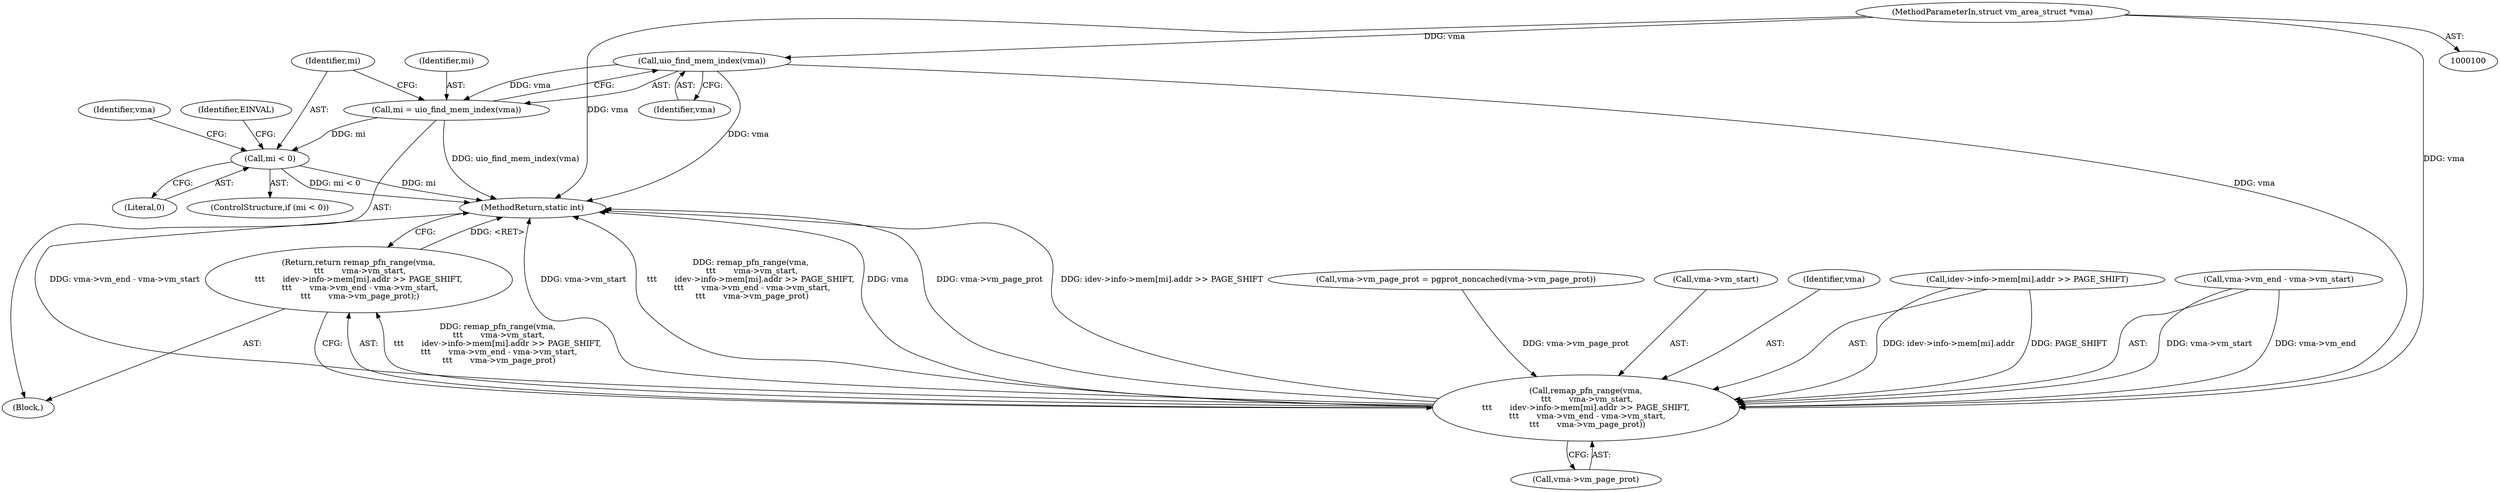 digraph "0_linux_7314e613d5ff9f0934f7a0f74ed7973b903315d1@pointer" {
"1000112" [label="(Call,uio_find_mem_index(vma))"];
"1000101" [label="(MethodParameterIn,struct vm_area_struct *vma)"];
"1000110" [label="(Call,mi = uio_find_mem_index(vma))"];
"1000115" [label="(Call,mi < 0)"];
"1000136" [label="(Call,remap_pfn_range(vma,\n \t\t\t       vma->vm_start,\n\t\t\t       idev->info->mem[mi].addr >> PAGE_SHIFT,\n \t\t\t       vma->vm_end - vma->vm_start,\n \t\t\t       vma->vm_page_prot))"];
"1000135" [label="(Return,return remap_pfn_range(vma,\n \t\t\t       vma->vm_start,\n\t\t\t       idev->info->mem[mi].addr >> PAGE_SHIFT,\n \t\t\t       vma->vm_end - vma->vm_start,\n \t\t\t       vma->vm_page_prot);)"];
"1000112" [label="(Call,uio_find_mem_index(vma))"];
"1000115" [label="(Call,mi < 0)"];
"1000127" [label="(Call,vma->vm_page_prot = pgprot_noncached(vma->vm_page_prot))"];
"1000136" [label="(Call,remap_pfn_range(vma,\n \t\t\t       vma->vm_start,\n\t\t\t       idev->info->mem[mi].addr >> PAGE_SHIFT,\n \t\t\t       vma->vm_end - vma->vm_start,\n \t\t\t       vma->vm_page_prot))"];
"1000138" [label="(Call,vma->vm_start)"];
"1000116" [label="(Identifier,mi)"];
"1000114" [label="(ControlStructure,if (mi < 0))"];
"1000110" [label="(Call,mi = uio_find_mem_index(vma))"];
"1000113" [label="(Identifier,vma)"];
"1000111" [label="(Identifier,mi)"];
"1000137" [label="(Identifier,vma)"];
"1000135" [label="(Return,return remap_pfn_range(vma,\n \t\t\t       vma->vm_start,\n\t\t\t       idev->info->mem[mi].addr >> PAGE_SHIFT,\n \t\t\t       vma->vm_end - vma->vm_start,\n \t\t\t       vma->vm_page_prot);)"];
"1000123" [label="(Identifier,vma)"];
"1000141" [label="(Call,idev->info->mem[mi].addr >> PAGE_SHIFT)"];
"1000120" [label="(Identifier,EINVAL)"];
"1000162" [label="(MethodReturn,static int)"];
"1000117" [label="(Literal,0)"];
"1000152" [label="(Call,vma->vm_end - vma->vm_start)"];
"1000102" [label="(Block,)"];
"1000159" [label="(Call,vma->vm_page_prot)"];
"1000101" [label="(MethodParameterIn,struct vm_area_struct *vma)"];
"1000112" -> "1000110"  [label="AST: "];
"1000112" -> "1000113"  [label="CFG: "];
"1000113" -> "1000112"  [label="AST: "];
"1000110" -> "1000112"  [label="CFG: "];
"1000112" -> "1000162"  [label="DDG: vma"];
"1000112" -> "1000110"  [label="DDG: vma"];
"1000101" -> "1000112"  [label="DDG: vma"];
"1000112" -> "1000136"  [label="DDG: vma"];
"1000101" -> "1000100"  [label="AST: "];
"1000101" -> "1000162"  [label="DDG: vma"];
"1000101" -> "1000136"  [label="DDG: vma"];
"1000110" -> "1000102"  [label="AST: "];
"1000111" -> "1000110"  [label="AST: "];
"1000116" -> "1000110"  [label="CFG: "];
"1000110" -> "1000162"  [label="DDG: uio_find_mem_index(vma)"];
"1000110" -> "1000115"  [label="DDG: mi"];
"1000115" -> "1000114"  [label="AST: "];
"1000115" -> "1000117"  [label="CFG: "];
"1000116" -> "1000115"  [label="AST: "];
"1000117" -> "1000115"  [label="AST: "];
"1000120" -> "1000115"  [label="CFG: "];
"1000123" -> "1000115"  [label="CFG: "];
"1000115" -> "1000162"  [label="DDG: mi"];
"1000115" -> "1000162"  [label="DDG: mi < 0"];
"1000136" -> "1000135"  [label="AST: "];
"1000136" -> "1000159"  [label="CFG: "];
"1000137" -> "1000136"  [label="AST: "];
"1000138" -> "1000136"  [label="AST: "];
"1000141" -> "1000136"  [label="AST: "];
"1000152" -> "1000136"  [label="AST: "];
"1000159" -> "1000136"  [label="AST: "];
"1000135" -> "1000136"  [label="CFG: "];
"1000136" -> "1000162"  [label="DDG: vma->vm_page_prot"];
"1000136" -> "1000162"  [label="DDG: idev->info->mem[mi].addr >> PAGE_SHIFT"];
"1000136" -> "1000162"  [label="DDG: vma->vm_end - vma->vm_start"];
"1000136" -> "1000162"  [label="DDG: vma->vm_start"];
"1000136" -> "1000162"  [label="DDG: remap_pfn_range(vma,\n \t\t\t       vma->vm_start,\n\t\t\t       idev->info->mem[mi].addr >> PAGE_SHIFT,\n \t\t\t       vma->vm_end - vma->vm_start,\n \t\t\t       vma->vm_page_prot)"];
"1000136" -> "1000162"  [label="DDG: vma"];
"1000136" -> "1000135"  [label="DDG: remap_pfn_range(vma,\n \t\t\t       vma->vm_start,\n\t\t\t       idev->info->mem[mi].addr >> PAGE_SHIFT,\n \t\t\t       vma->vm_end - vma->vm_start,\n \t\t\t       vma->vm_page_prot)"];
"1000152" -> "1000136"  [label="DDG: vma->vm_start"];
"1000152" -> "1000136"  [label="DDG: vma->vm_end"];
"1000141" -> "1000136"  [label="DDG: idev->info->mem[mi].addr"];
"1000141" -> "1000136"  [label="DDG: PAGE_SHIFT"];
"1000127" -> "1000136"  [label="DDG: vma->vm_page_prot"];
"1000135" -> "1000102"  [label="AST: "];
"1000162" -> "1000135"  [label="CFG: "];
"1000135" -> "1000162"  [label="DDG: <RET>"];
}
